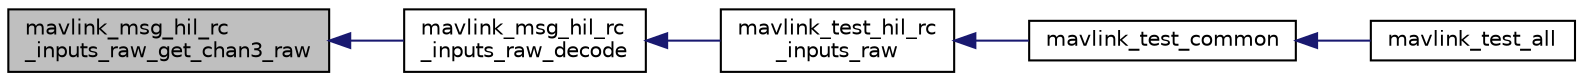 digraph "mavlink_msg_hil_rc_inputs_raw_get_chan3_raw"
{
 // INTERACTIVE_SVG=YES
  edge [fontname="Helvetica",fontsize="10",labelfontname="Helvetica",labelfontsize="10"];
  node [fontname="Helvetica",fontsize="10",shape=record];
  rankdir="LR";
  Node1 [label="mavlink_msg_hil_rc\l_inputs_raw_get_chan3_raw",height=0.2,width=0.4,color="black", fillcolor="grey75", style="filled" fontcolor="black"];
  Node1 -> Node2 [dir="back",color="midnightblue",fontsize="10",style="solid",fontname="Helvetica"];
  Node2 [label="mavlink_msg_hil_rc\l_inputs_raw_decode",height=0.2,width=0.4,color="black", fillcolor="white", style="filled",URL="$mavlink__msg__hil__rc__inputs__raw_8h.html#aaac5bc4ab1b4f27f928f8937fd388f87",tooltip="Decode a hil_rc_inputs_raw message into a struct. "];
  Node2 -> Node3 [dir="back",color="midnightblue",fontsize="10",style="solid",fontname="Helvetica"];
  Node3 [label="mavlink_test_hil_rc\l_inputs_raw",height=0.2,width=0.4,color="black", fillcolor="white", style="filled",URL="$v1_80_2common_2testsuite_8h.html#abb5379d55a7afd4893800e4398b3a77a"];
  Node3 -> Node4 [dir="back",color="midnightblue",fontsize="10",style="solid",fontname="Helvetica"];
  Node4 [label="mavlink_test_common",height=0.2,width=0.4,color="black", fillcolor="white", style="filled",URL="$v1_80_2common_2testsuite_8h.html#af349432601ac003d2c80a69c100c70a4"];
  Node4 -> Node5 [dir="back",color="midnightblue",fontsize="10",style="solid",fontname="Helvetica"];
  Node5 [label="mavlink_test_all",height=0.2,width=0.4,color="black", fillcolor="white", style="filled",URL="$v1_80_2common_2testsuite_8h.html#a4cc77b6c343679298da5d3c2b4e48759"];
}
